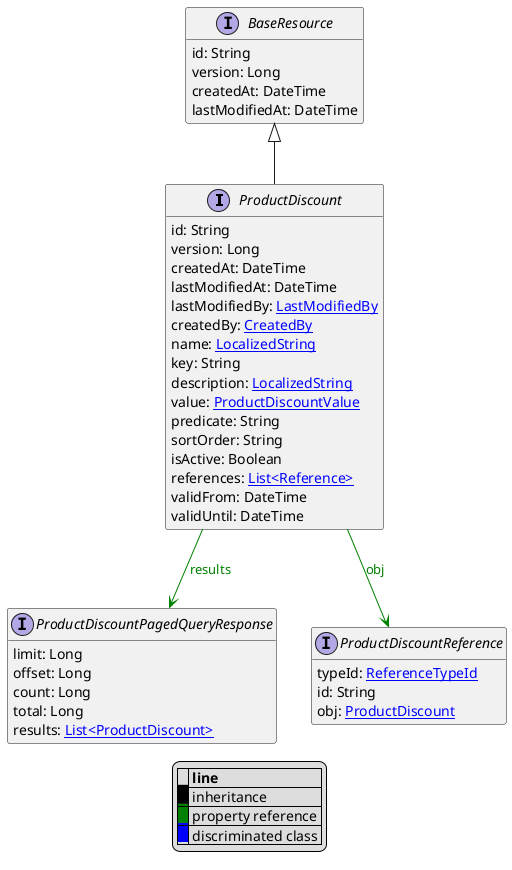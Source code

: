 @startuml

hide empty fields
hide empty methods
legend
|= |= line |
|<back:black>   </back>| inheritance |
|<back:green>   </back>| property reference |
|<back:blue>   </back>| discriminated class |
endlegend
interface ProductDiscount [[ProductDiscount.svg]] extends BaseResource {
    id: String
    version: Long
    createdAt: DateTime
    lastModifiedAt: DateTime
    lastModifiedBy: [[LastModifiedBy.svg LastModifiedBy]]
    createdBy: [[CreatedBy.svg CreatedBy]]
    name: [[LocalizedString.svg LocalizedString]]
    key: String
    description: [[LocalizedString.svg LocalizedString]]
    value: [[ProductDiscountValue.svg ProductDiscountValue]]
    predicate: String
    sortOrder: String
    isActive: Boolean
    references: [[Reference.svg List<Reference>]]
    validFrom: DateTime
    validUntil: DateTime
}
interface BaseResource [[BaseResource.svg]]  {
    id: String
    version: Long
    createdAt: DateTime
    lastModifiedAt: DateTime
}


interface ProductDiscountPagedQueryResponse [[ProductDiscountPagedQueryResponse.svg]]  {
    limit: Long
    offset: Long
    count: Long
    total: Long
    results: [[ProductDiscount.svg List<ProductDiscount>]]
}
interface ProductDiscountReference [[ProductDiscountReference.svg]]  {
    typeId: [[ReferenceTypeId.svg ReferenceTypeId]]
    id: String
    obj: [[ProductDiscount.svg ProductDiscount]]
}

ProductDiscount --> ProductDiscountPagedQueryResponse #green;text:green : "results"
ProductDiscount --> ProductDiscountReference #green;text:green : "obj"
@enduml
